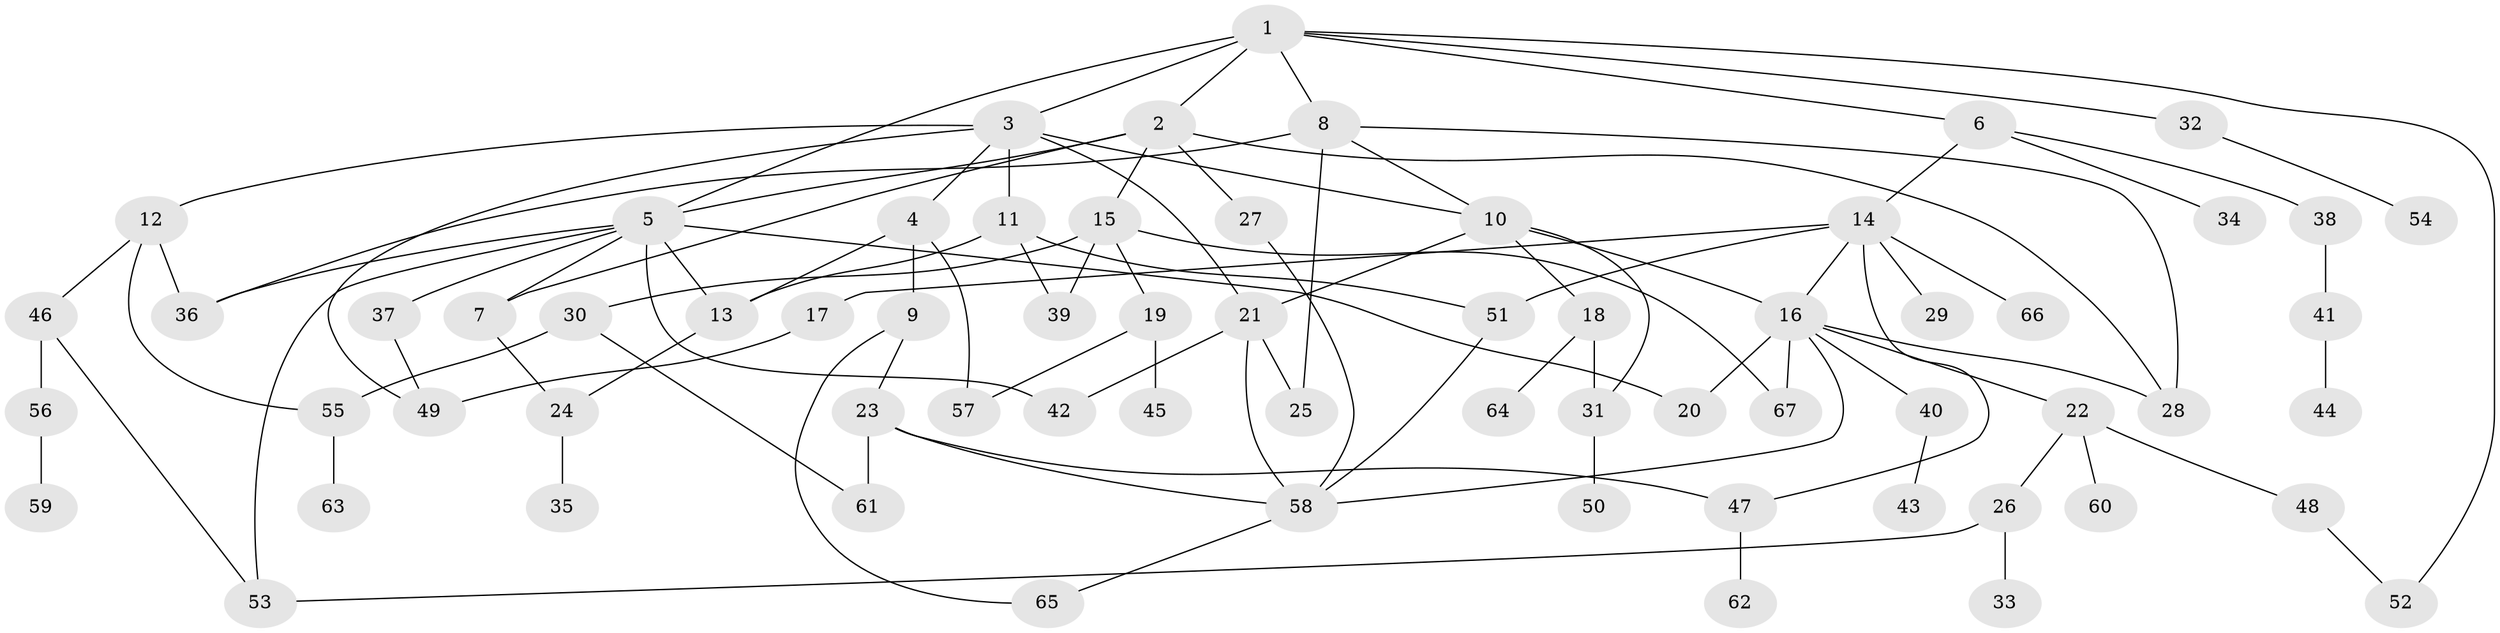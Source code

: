 // original degree distribution, {8: 0.021052631578947368, 6: 0.042105263157894736, 7: 0.031578947368421054, 4: 0.12631578947368421, 5: 0.031578947368421054, 3: 0.24210526315789474, 2: 0.28421052631578947, 1: 0.22105263157894736}
// Generated by graph-tools (version 1.1) at 2025/48/03/04/25 22:48:52]
// undirected, 67 vertices, 99 edges
graph export_dot {
  node [color=gray90,style=filled];
  1;
  2;
  3;
  4;
  5;
  6;
  7;
  8;
  9;
  10;
  11;
  12;
  13;
  14;
  15;
  16;
  17;
  18;
  19;
  20;
  21;
  22;
  23;
  24;
  25;
  26;
  27;
  28;
  29;
  30;
  31;
  32;
  33;
  34;
  35;
  36;
  37;
  38;
  39;
  40;
  41;
  42;
  43;
  44;
  45;
  46;
  47;
  48;
  49;
  50;
  51;
  52;
  53;
  54;
  55;
  56;
  57;
  58;
  59;
  60;
  61;
  62;
  63;
  64;
  65;
  66;
  67;
  1 -- 2 [weight=1.0];
  1 -- 3 [weight=1.0];
  1 -- 5 [weight=2.0];
  1 -- 6 [weight=1.0];
  1 -- 8 [weight=1.0];
  1 -- 32 [weight=1.0];
  1 -- 52 [weight=1.0];
  2 -- 5 [weight=1.0];
  2 -- 7 [weight=1.0];
  2 -- 15 [weight=1.0];
  2 -- 27 [weight=1.0];
  2 -- 28 [weight=1.0];
  3 -- 4 [weight=1.0];
  3 -- 10 [weight=1.0];
  3 -- 11 [weight=1.0];
  3 -- 12 [weight=1.0];
  3 -- 21 [weight=1.0];
  3 -- 49 [weight=1.0];
  4 -- 9 [weight=1.0];
  4 -- 13 [weight=1.0];
  4 -- 57 [weight=1.0];
  5 -- 7 [weight=1.0];
  5 -- 13 [weight=1.0];
  5 -- 20 [weight=1.0];
  5 -- 36 [weight=2.0];
  5 -- 37 [weight=1.0];
  5 -- 42 [weight=1.0];
  5 -- 53 [weight=1.0];
  6 -- 14 [weight=1.0];
  6 -- 34 [weight=1.0];
  6 -- 38 [weight=1.0];
  7 -- 24 [weight=1.0];
  8 -- 10 [weight=1.0];
  8 -- 25 [weight=2.0];
  8 -- 28 [weight=1.0];
  8 -- 36 [weight=1.0];
  9 -- 23 [weight=1.0];
  9 -- 65 [weight=1.0];
  10 -- 16 [weight=1.0];
  10 -- 18 [weight=1.0];
  10 -- 21 [weight=1.0];
  10 -- 31 [weight=1.0];
  11 -- 13 [weight=2.0];
  11 -- 39 [weight=1.0];
  11 -- 51 [weight=1.0];
  12 -- 36 [weight=1.0];
  12 -- 46 [weight=1.0];
  12 -- 55 [weight=1.0];
  13 -- 24 [weight=1.0];
  14 -- 16 [weight=1.0];
  14 -- 17 [weight=1.0];
  14 -- 29 [weight=1.0];
  14 -- 47 [weight=1.0];
  14 -- 51 [weight=1.0];
  14 -- 66 [weight=1.0];
  15 -- 19 [weight=1.0];
  15 -- 30 [weight=1.0];
  15 -- 39 [weight=1.0];
  15 -- 67 [weight=1.0];
  16 -- 20 [weight=1.0];
  16 -- 22 [weight=1.0];
  16 -- 28 [weight=1.0];
  16 -- 40 [weight=1.0];
  16 -- 58 [weight=1.0];
  16 -- 67 [weight=1.0];
  17 -- 49 [weight=1.0];
  18 -- 31 [weight=1.0];
  18 -- 64 [weight=1.0];
  19 -- 45 [weight=1.0];
  19 -- 57 [weight=1.0];
  21 -- 25 [weight=2.0];
  21 -- 42 [weight=1.0];
  21 -- 58 [weight=1.0];
  22 -- 26 [weight=1.0];
  22 -- 48 [weight=1.0];
  22 -- 60 [weight=1.0];
  23 -- 47 [weight=1.0];
  23 -- 58 [weight=1.0];
  23 -- 61 [weight=1.0];
  24 -- 35 [weight=1.0];
  26 -- 33 [weight=1.0];
  26 -- 53 [weight=1.0];
  27 -- 58 [weight=1.0];
  30 -- 55 [weight=1.0];
  30 -- 61 [weight=1.0];
  31 -- 50 [weight=1.0];
  32 -- 54 [weight=1.0];
  37 -- 49 [weight=1.0];
  38 -- 41 [weight=1.0];
  40 -- 43 [weight=1.0];
  41 -- 44 [weight=1.0];
  46 -- 53 [weight=1.0];
  46 -- 56 [weight=1.0];
  47 -- 62 [weight=1.0];
  48 -- 52 [weight=1.0];
  51 -- 58 [weight=1.0];
  55 -- 63 [weight=1.0];
  56 -- 59 [weight=1.0];
  58 -- 65 [weight=1.0];
}
